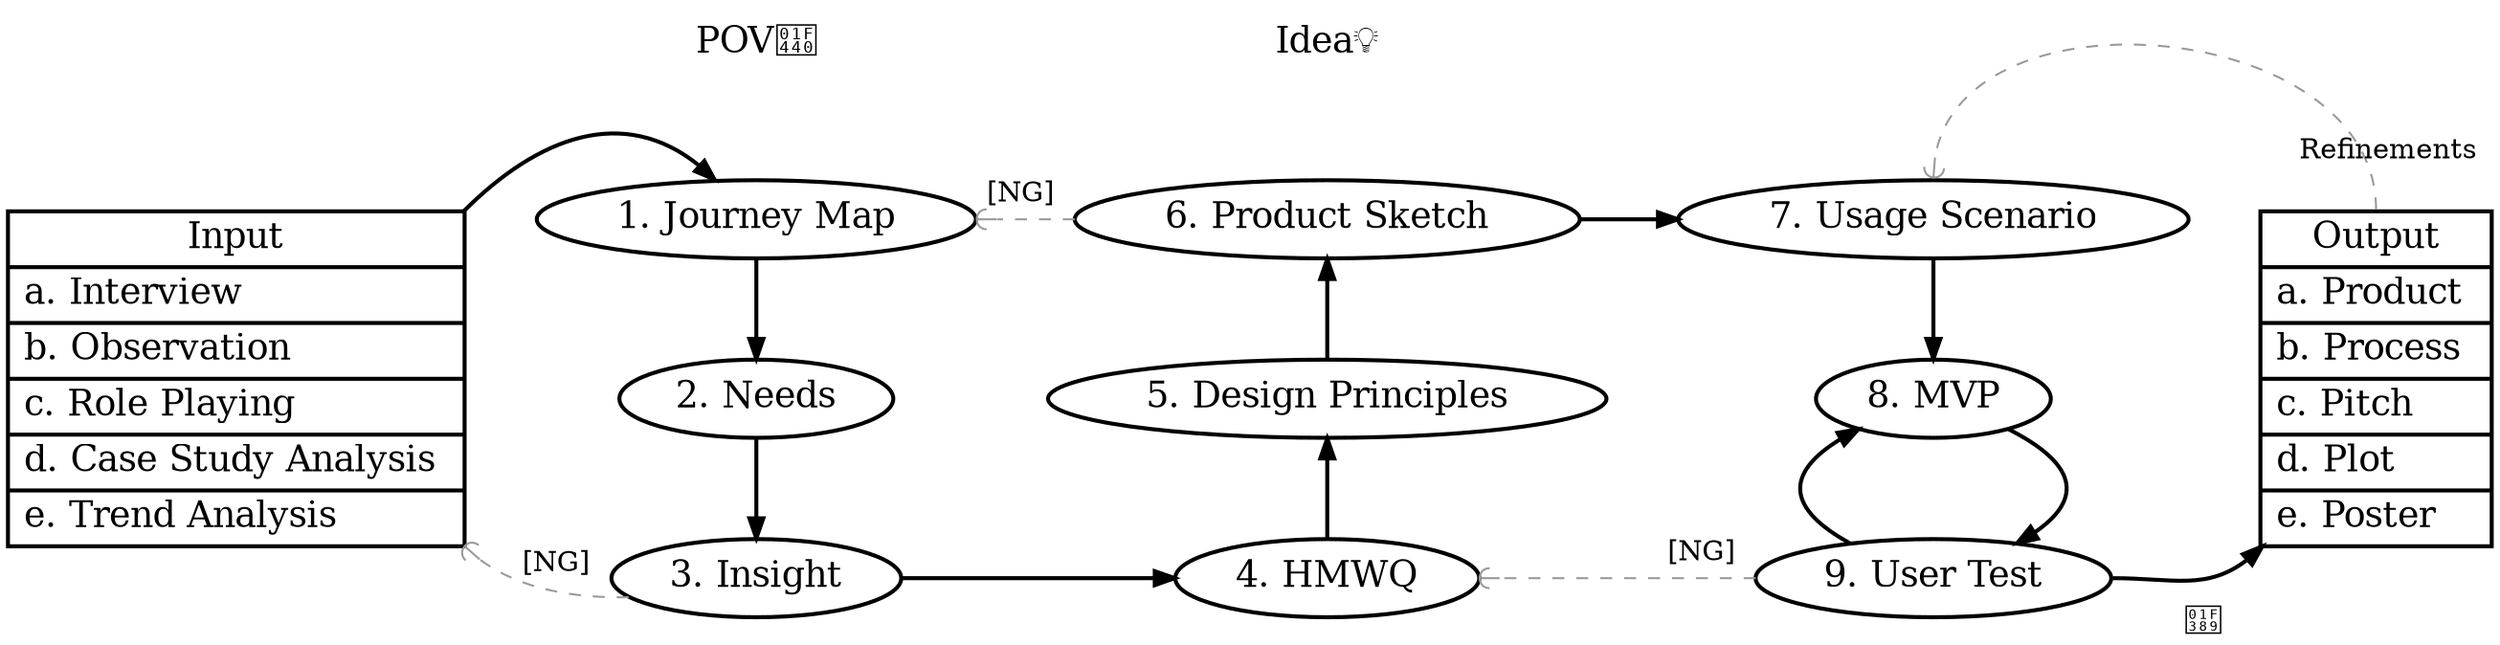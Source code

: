 # dot -T png edp-toolkit.dot -o edp-toolkit.png

digraph graph_name {
	graph [
	       rankdir = LR;
	       nodesep = 0.7;
	];
	edge [
		style = bold;
		shape = oval;
	];
	node [
		style = bold;
		fontsize = 18;
	];

	Input [
	       label = "Input|a. Interview \l|b. Observation \l|c. Role Playing \l|d. Case Study Analysis \l|e. Trend Analysis \l",
	       shape = record,
	];
	Output [
	       label = "Output|a. Product \l|b. Process \l|c. Pitch \l|d. Plot \l|e. Poster \l",
	       shape = record,
	];


	CJM[label = "1. Journey Map"];
	Needs[label = "2. Needs"];
	Insight[label = "3. Insight"];
	HMWQ[label = "4. HMWQ"];
	DP [label = "5. Design Principles"];
	Sketch [label = "6. Product Sketch"];
	Story [label = "7. Usage Scenario"];
	MVP [label = "8. MVP"];
	Test [label = "9. User Test"];

# connect
	Input -> CJM [
		tailport = ne,
		headport = nw
	];

	CJM -> Needs;
	Needs -> Insight;
	Insight -> HMWQ;
//	HMWQ -> DP;
//	DP -> Sketch;

Sketch -> DP [dir = back];
DP -> HMWQ [dir = back];

	Sketch -> Story;
	Story -> MVP;
	MVP -> Test;
	Test -> MVP;

	Test -> Output [
		taillabel = "🎉",
		labeldistance = 5,
		tailport = e,
		headport = sw
	];

# Label
	node [shape = plaintext];
	POV [label = "POV👀"];
	Idea [label = "Idea💡"];
//	Fin [label = ];

//	Insight -> POV[color = white];
//	Sketch -> Idea[color = white];
//	Test -> Fin[color = white];

# Ranking
	{rank = min; Input}
	{rank = same;
		CJM;
		Needs;
		Insight;
		POV
	}
	{rank = same;
		HMWQ;
		DP;
		Sketch;
		Idea
	}
	{rank = same;
		Story;
		MVP;
		Test;
//		Fin
	}
	{rank = sink; Output}

# NG
	edge[ color = "#999999"];
	Insight -> Input [
		taillabel = "[NG]",
		labeldistance = 4,
		style = dashed,
		arrowhead = curve,
		headport = se
	];
	Sketch -> CJM [
		taillabel = "[NG]",
		labeldistance = 3,
		style = dashed,
		arrowhead = curve
	];
	Test -> HMWQ [
		taillabel = "[NG]",
		labeldistance = 3,
		style = dashed,
		arrowhead = curve
	];

	Output -> Story[
		taillabel = "Refinements",
		labeldistance = 3,
		style = dashed,
		arrowhead = curve,
		tailport = n,
		headport = n
	];

}
